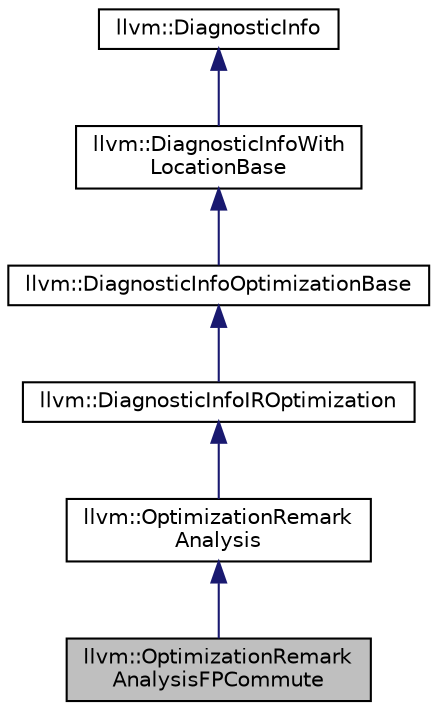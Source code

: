 digraph "llvm::OptimizationRemarkAnalysisFPCommute"
{
 // LATEX_PDF_SIZE
  bgcolor="transparent";
  edge [fontname="Helvetica",fontsize="10",labelfontname="Helvetica",labelfontsize="10"];
  node [fontname="Helvetica",fontsize="10",shape=record];
  Node1 [label="llvm::OptimizationRemark\lAnalysisFPCommute",height=0.2,width=0.4,color="black", fillcolor="grey75", style="filled", fontcolor="black",tooltip="Diagnostic information for optimization analysis remarks related to floating-point non-commutativity."];
  Node2 -> Node1 [dir="back",color="midnightblue",fontsize="10",style="solid",fontname="Helvetica"];
  Node2 [label="llvm::OptimizationRemark\lAnalysis",height=0.2,width=0.4,color="black",URL="$classllvm_1_1OptimizationRemarkAnalysis.html",tooltip="Diagnostic information for optimization analysis remarks."];
  Node3 -> Node2 [dir="back",color="midnightblue",fontsize="10",style="solid",fontname="Helvetica"];
  Node3 [label="llvm::DiagnosticInfoIROptimization",height=0.2,width=0.4,color="black",URL="$classllvm_1_1DiagnosticInfoIROptimization.html",tooltip="Common features for diagnostics dealing with optimization remarks that are used by IR passes."];
  Node4 -> Node3 [dir="back",color="midnightblue",fontsize="10",style="solid",fontname="Helvetica"];
  Node4 [label="llvm::DiagnosticInfoOptimizationBase",height=0.2,width=0.4,color="black",URL="$classllvm_1_1DiagnosticInfoOptimizationBase.html",tooltip="Common features for diagnostics dealing with optimization remarks that are used by both IR and MIR pa..."];
  Node5 -> Node4 [dir="back",color="midnightblue",fontsize="10",style="solid",fontname="Helvetica"];
  Node5 [label="llvm::DiagnosticInfoWith\lLocationBase",height=0.2,width=0.4,color="black",URL="$classllvm_1_1DiagnosticInfoWithLocationBase.html",tooltip="Common features for diagnostics with an associated location."];
  Node6 -> Node5 [dir="back",color="midnightblue",fontsize="10",style="solid",fontname="Helvetica"];
  Node6 [label="llvm::DiagnosticInfo",height=0.2,width=0.4,color="black",URL="$classllvm_1_1DiagnosticInfo.html",tooltip="This is the base abstract class for diagnostic reporting in the backend."];
}
